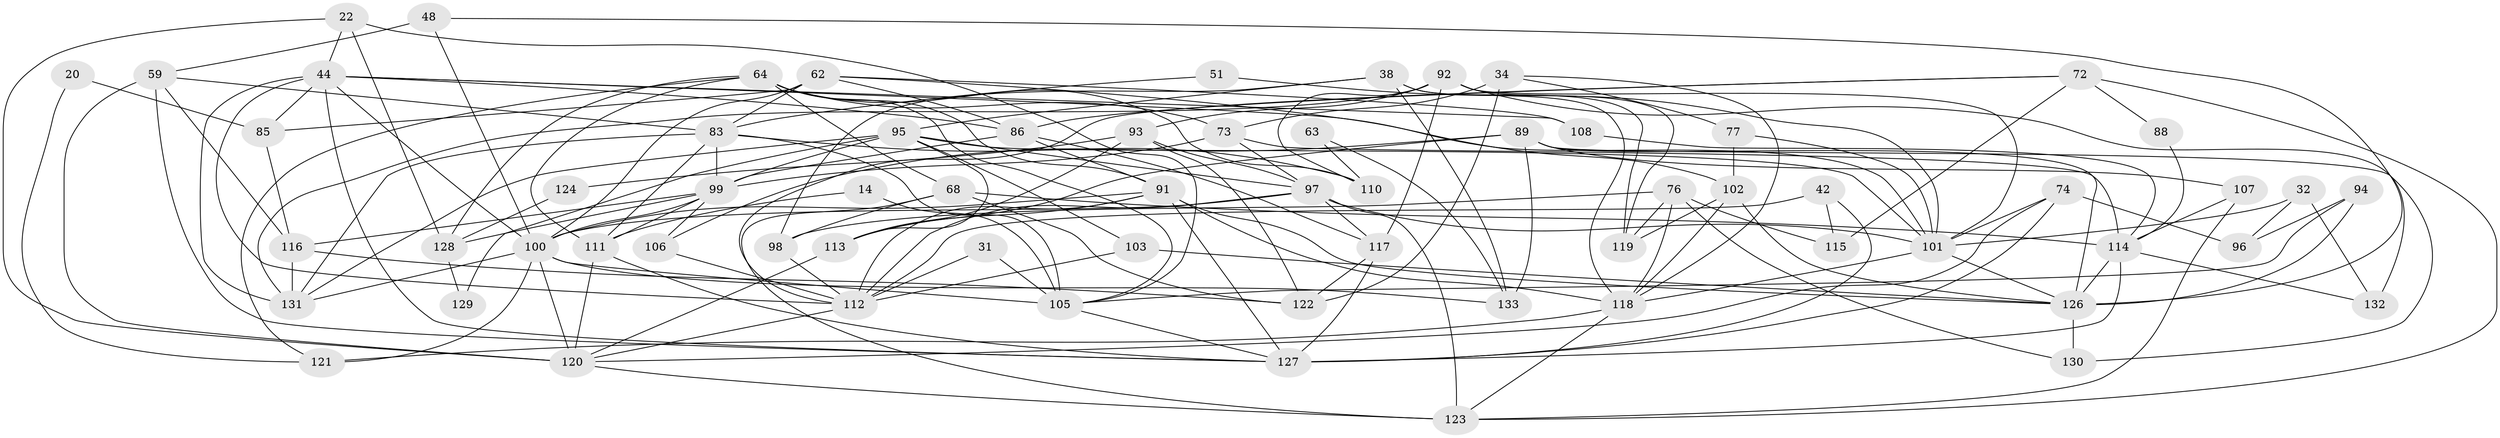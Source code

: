// original degree distribution, {7: 0.045112781954887216, 3: 0.3383458646616541, 4: 0.20300751879699247, 2: 0.11278195488721804, 5: 0.18796992481203006, 6: 0.10526315789473684, 8: 0.007518796992481203}
// Generated by graph-tools (version 1.1) at 2025/49/03/09/25 04:49:53]
// undirected, 66 vertices, 169 edges
graph export_dot {
graph [start="1"]
  node [color=gray90,style=filled];
  14;
  20;
  22;
  31;
  32 [super="+7"];
  34 [super="+23"];
  38;
  42;
  44 [super="+8+43"];
  48;
  51;
  59 [super="+52"];
  62;
  63;
  64 [super="+33+29"];
  68;
  72 [super="+2"];
  73 [super="+25"];
  74 [super="+27"];
  76 [super="+70"];
  77 [super="+16"];
  83 [super="+75+24"];
  85 [super="+26"];
  86 [super="+78"];
  88;
  89 [super="+19"];
  91 [super="+39"];
  92 [super="+82"];
  93;
  94;
  95 [super="+80"];
  96;
  97 [super="+6+11+9+30"];
  98;
  99 [super="+60+21+81"];
  100 [super="+28+36+46+90"];
  101 [super="+47+84"];
  102 [super="+66"];
  103;
  105 [super="+53"];
  106;
  107;
  108;
  110;
  111 [super="+41"];
  112 [super="+69"];
  113 [super="+17"];
  114 [super="+67+13+56+71"];
  115;
  116 [super="+79"];
  117 [super="+50"];
  118 [super="+49"];
  119 [super="+45"];
  120 [super="+104"];
  121;
  122;
  123 [super="+57"];
  124;
  126 [super="+5+35"];
  127 [super="+87+61"];
  128 [super="+109"];
  129;
  130 [super="+125"];
  131;
  132;
  133;
  14 -- 111;
  14 -- 105;
  20 -- 121;
  20 -- 85;
  22 -- 128 [weight=2];
  22 -- 44;
  22 -- 105;
  22 -- 120 [weight=2];
  31 -- 105;
  31 -- 112;
  32 -- 96 [weight=2];
  32 -- 132;
  32 -- 101;
  34 -- 122 [weight=2];
  34 -- 77;
  34 -- 73;
  34 -- 118;
  38 -- 95;
  38 -- 98;
  38 -- 119 [weight=2];
  38 -- 133;
  38 -- 118;
  42 -- 115;
  42 -- 127;
  42 -- 112;
  44 -- 131;
  44 -- 101;
  44 -- 85 [weight=2];
  44 -- 127;
  44 -- 108;
  44 -- 112;
  44 -- 86 [weight=2];
  44 -- 100;
  48 -- 59;
  48 -- 126;
  48 -- 100;
  51 -- 101;
  51 -- 83;
  59 -- 83;
  59 -- 120;
  59 -- 116;
  59 -- 127;
  62 -- 102;
  62 -- 108;
  62 -- 86;
  62 -- 83;
  62 -- 85;
  62 -- 100 [weight=2];
  63 -- 110;
  63 -- 133;
  64 -- 128;
  64 -- 111;
  64 -- 73;
  64 -- 121;
  64 -- 110;
  64 -- 105;
  64 -- 91;
  64 -- 68;
  68 -- 122;
  68 -- 98;
  68 -- 114;
  68 -- 123;
  72 -- 86;
  72 -- 115;
  72 -- 88;
  72 -- 123;
  72 -- 112;
  73 -- 97;
  73 -- 114;
  73 -- 99;
  74 -- 127;
  74 -- 96;
  74 -- 101;
  74 -- 120;
  76 -- 119;
  76 -- 115;
  76 -- 98;
  76 -- 118;
  76 -- 130;
  77 -- 101;
  77 -- 102;
  83 -- 111;
  83 -- 110;
  83 -- 131;
  83 -- 99;
  83 -- 105 [weight=2];
  85 -- 116 [weight=2];
  86 -- 91 [weight=2];
  86 -- 99 [weight=2];
  86 -- 117;
  88 -- 114;
  89 -- 133;
  89 -- 106;
  89 -- 107;
  89 -- 130;
  89 -- 126;
  89 -- 113;
  91 -- 100;
  91 -- 126;
  91 -- 127;
  91 -- 113;
  91 -- 118;
  91 -- 112;
  92 -- 93;
  92 -- 110;
  92 -- 119 [weight=2];
  92 -- 132;
  92 -- 131;
  92 -- 101;
  92 -- 117;
  93 -- 122;
  93 -- 124;
  93 -- 97;
  93 -- 113;
  94 -- 105;
  94 -- 96;
  94 -- 126;
  95 -- 103;
  95 -- 131;
  95 -- 101;
  95 -- 129;
  95 -- 97;
  95 -- 99;
  95 -- 113;
  97 -- 101;
  97 -- 117 [weight=2];
  97 -- 100;
  97 -- 123;
  97 -- 112;
  98 -- 112;
  99 -- 116 [weight=2];
  99 -- 106;
  99 -- 128 [weight=2];
  99 -- 111 [weight=2];
  99 -- 100 [weight=2];
  100 -- 133;
  100 -- 121;
  100 -- 105;
  100 -- 131;
  100 -- 120 [weight=3];
  101 -- 126 [weight=2];
  101 -- 118;
  102 -- 118;
  102 -- 119;
  102 -- 126;
  103 -- 112;
  103 -- 126;
  105 -- 127;
  106 -- 112;
  107 -- 123;
  107 -- 114;
  108 -- 114;
  111 -- 127 [weight=2];
  111 -- 120;
  112 -- 120;
  113 -- 120;
  114 -- 132;
  114 -- 126 [weight=3];
  114 -- 127 [weight=3];
  116 -- 131 [weight=2];
  116 -- 122;
  117 -- 127;
  117 -- 122;
  118 -- 121;
  118 -- 123;
  120 -- 123 [weight=2];
  124 -- 128;
  126 -- 130 [weight=2];
  128 -- 129;
}
